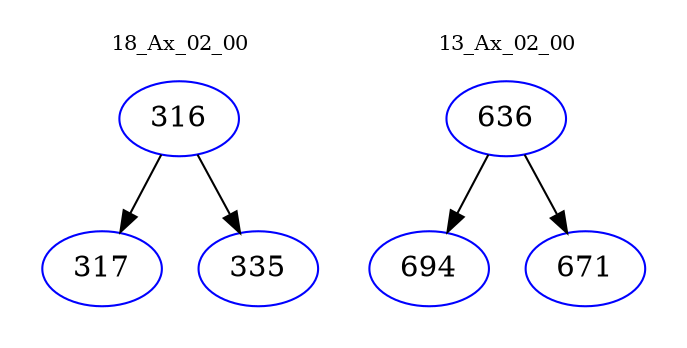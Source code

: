 digraph{
subgraph cluster_0 {
color = white
label = "18_Ax_02_00";
fontsize=10;
T0_316 [label="316", color="blue"]
T0_316 -> T0_317 [color="black"]
T0_317 [label="317", color="blue"]
T0_316 -> T0_335 [color="black"]
T0_335 [label="335", color="blue"]
}
subgraph cluster_1 {
color = white
label = "13_Ax_02_00";
fontsize=10;
T1_636 [label="636", color="blue"]
T1_636 -> T1_694 [color="black"]
T1_694 [label="694", color="blue"]
T1_636 -> T1_671 [color="black"]
T1_671 [label="671", color="blue"]
}
}
